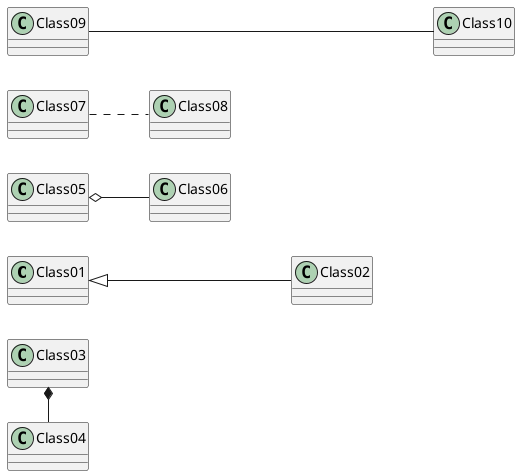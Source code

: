 @startuml
left to right direction
Class01 <|--- Class02
Class03 *- Class04
Class05 o-- Class06
Class07 .. Class08
Class09 ---- Class10
@enduml